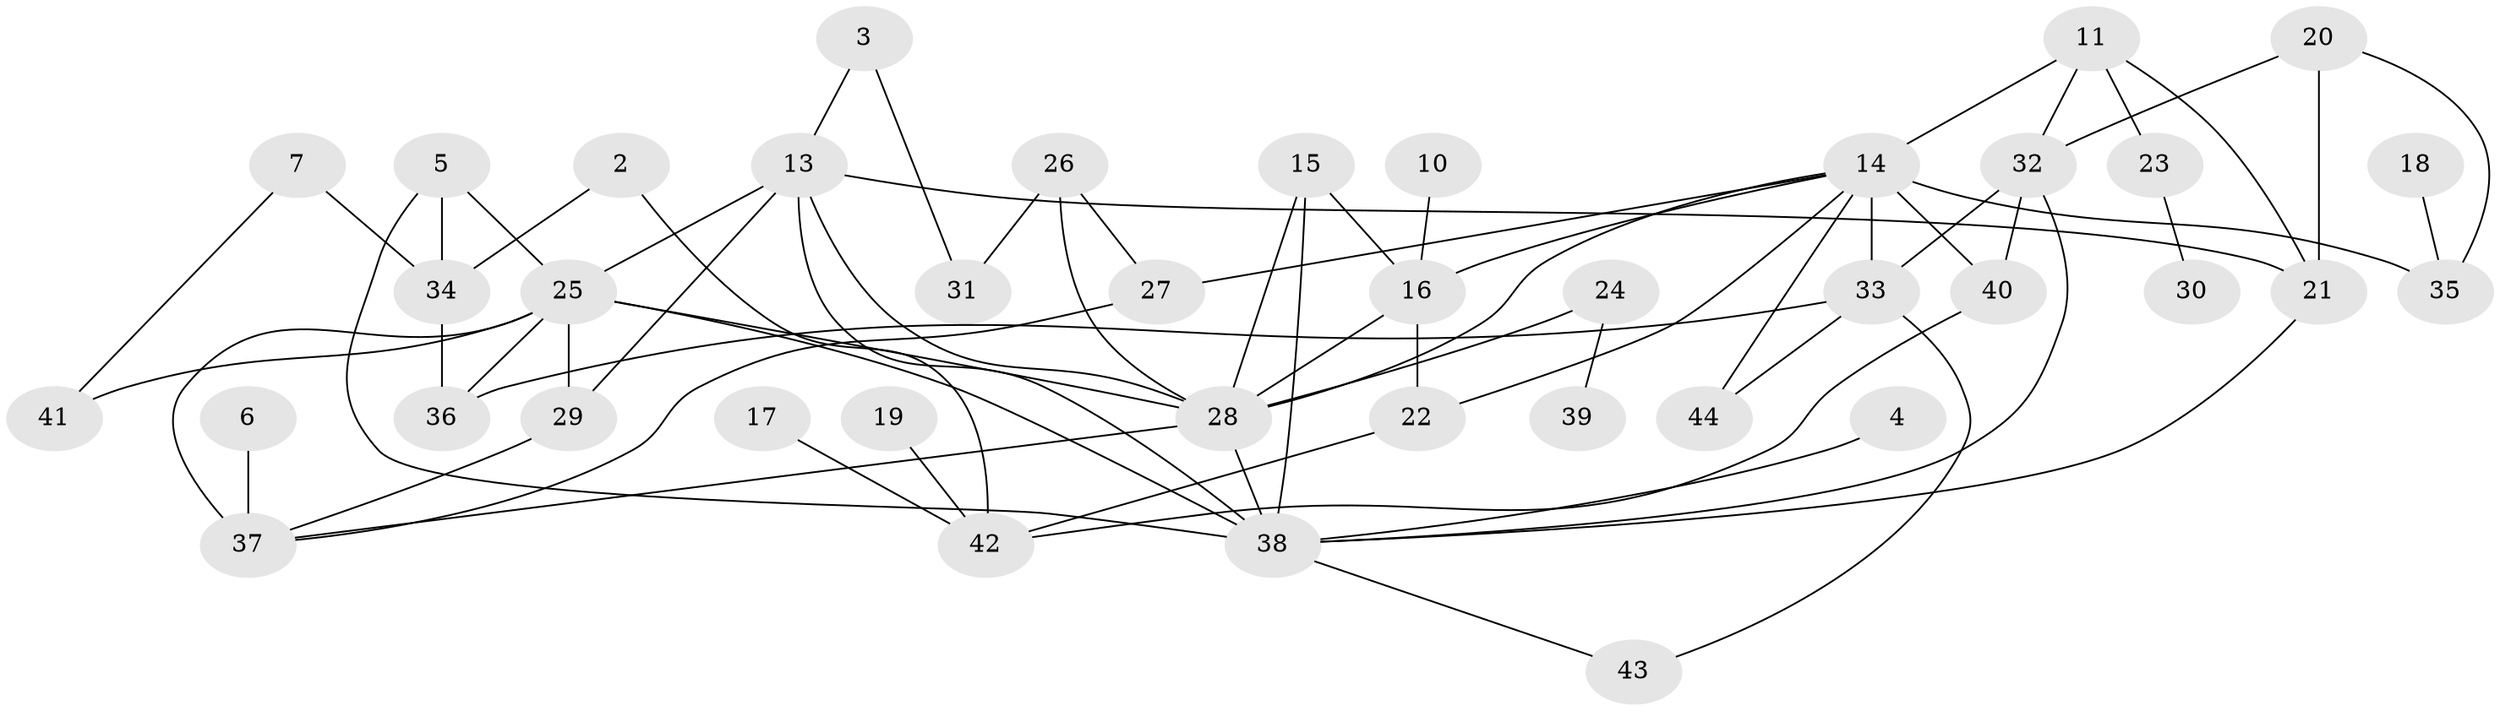 // original degree distribution, {5: 0.056818181818181816, 2: 0.23863636363636365, 0: 0.045454545454545456, 3: 0.2840909090909091, 1: 0.19318181818181818, 4: 0.13636363636363635, 6: 0.03409090909090909, 9: 0.011363636363636364}
// Generated by graph-tools (version 1.1) at 2025/00/03/09/25 03:00:42]
// undirected, 40 vertices, 67 edges
graph export_dot {
graph [start="1"]
  node [color=gray90,style=filled];
  2;
  3;
  4;
  5;
  6;
  7;
  10;
  11;
  13;
  14;
  15;
  16;
  17;
  18;
  19;
  20;
  21;
  22;
  23;
  24;
  25;
  26;
  27;
  28;
  29;
  30;
  31;
  32;
  33;
  34;
  35;
  36;
  37;
  38;
  39;
  40;
  41;
  42;
  43;
  44;
  2 -- 34 [weight=1.0];
  2 -- 42 [weight=1.0];
  3 -- 13 [weight=1.0];
  3 -- 31 [weight=1.0];
  4 -- 38 [weight=1.0];
  5 -- 25 [weight=1.0];
  5 -- 34 [weight=1.0];
  5 -- 38 [weight=1.0];
  6 -- 37 [weight=2.0];
  7 -- 34 [weight=1.0];
  7 -- 41 [weight=1.0];
  10 -- 16 [weight=1.0];
  11 -- 14 [weight=1.0];
  11 -- 21 [weight=1.0];
  11 -- 23 [weight=1.0];
  11 -- 32 [weight=1.0];
  13 -- 21 [weight=1.0];
  13 -- 25 [weight=1.0];
  13 -- 28 [weight=1.0];
  13 -- 29 [weight=1.0];
  13 -- 38 [weight=2.0];
  14 -- 16 [weight=1.0];
  14 -- 22 [weight=1.0];
  14 -- 27 [weight=1.0];
  14 -- 28 [weight=1.0];
  14 -- 33 [weight=2.0];
  14 -- 35 [weight=2.0];
  14 -- 40 [weight=1.0];
  14 -- 44 [weight=1.0];
  15 -- 16 [weight=1.0];
  15 -- 28 [weight=1.0];
  15 -- 38 [weight=1.0];
  16 -- 22 [weight=1.0];
  16 -- 28 [weight=1.0];
  17 -- 42 [weight=1.0];
  18 -- 35 [weight=1.0];
  19 -- 42 [weight=1.0];
  20 -- 21 [weight=1.0];
  20 -- 32 [weight=1.0];
  20 -- 35 [weight=1.0];
  21 -- 38 [weight=1.0];
  22 -- 42 [weight=1.0];
  23 -- 30 [weight=1.0];
  24 -- 28 [weight=1.0];
  24 -- 39 [weight=1.0];
  25 -- 28 [weight=1.0];
  25 -- 29 [weight=1.0];
  25 -- 36 [weight=1.0];
  25 -- 37 [weight=2.0];
  25 -- 38 [weight=1.0];
  25 -- 41 [weight=1.0];
  26 -- 27 [weight=1.0];
  26 -- 28 [weight=1.0];
  26 -- 31 [weight=1.0];
  27 -- 37 [weight=1.0];
  28 -- 37 [weight=1.0];
  28 -- 38 [weight=1.0];
  29 -- 37 [weight=1.0];
  32 -- 33 [weight=1.0];
  32 -- 38 [weight=1.0];
  32 -- 40 [weight=1.0];
  33 -- 36 [weight=1.0];
  33 -- 43 [weight=1.0];
  33 -- 44 [weight=1.0];
  34 -- 36 [weight=1.0];
  38 -- 43 [weight=1.0];
  40 -- 42 [weight=1.0];
}
